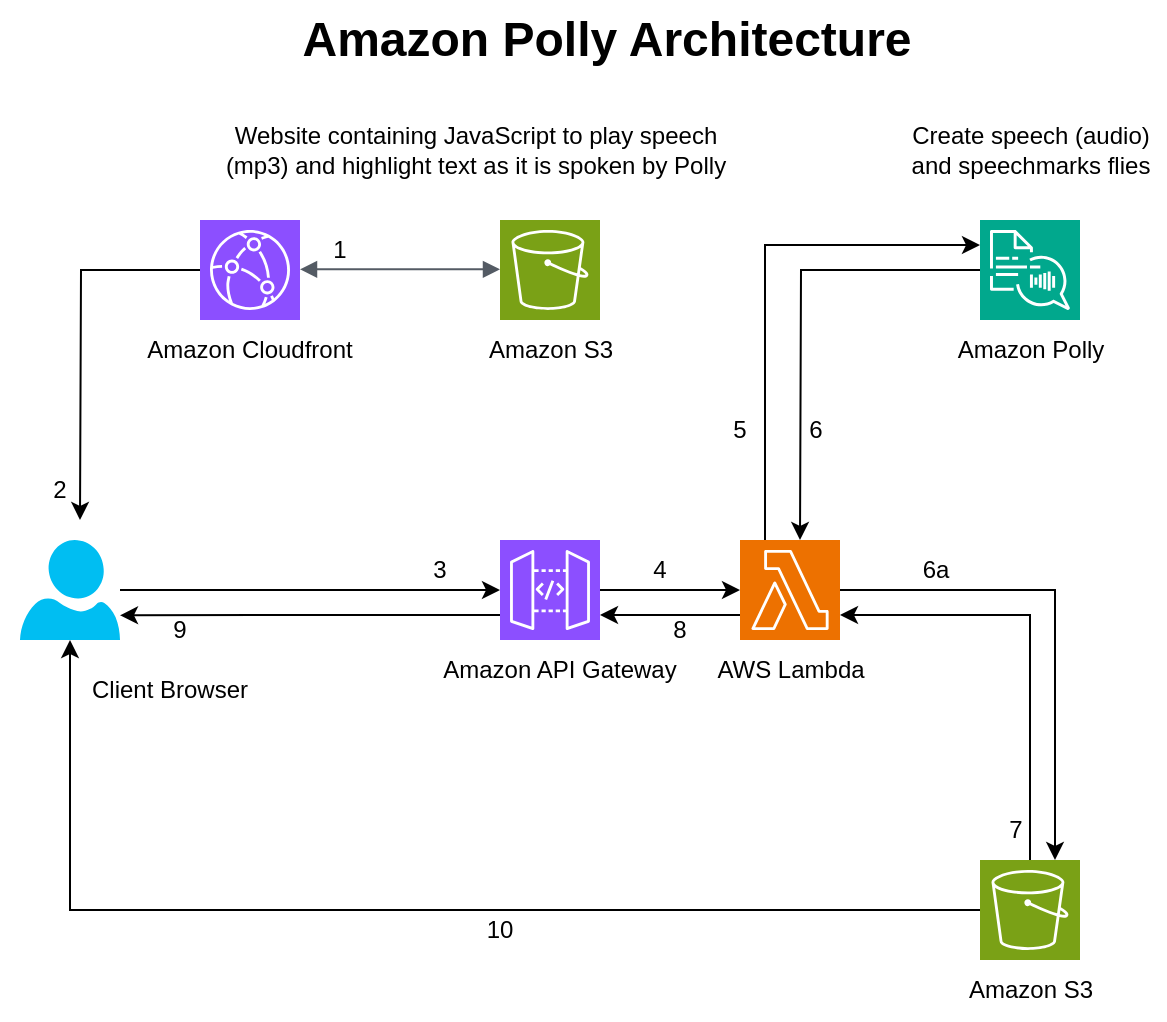 <mxfile version="24.5.3" type="device">
  <diagram name="Page-1" id="3fGj7wgwwwRA7Grm8IMo">
    <mxGraphModel dx="956" dy="1684" grid="1" gridSize="10" guides="1" tooltips="1" connect="1" arrows="1" fold="1" page="1" pageScale="1" pageWidth="827" pageHeight="1169" math="0" shadow="0">
      <root>
        <mxCell id="0" />
        <mxCell id="1" parent="0" />
        <mxCell id="iroVQ7eDCz7pQ2C9XjWJ-10" style="edgeStyle=orthogonalEdgeStyle;rounded=0;orthogonalLoop=1;jettySize=auto;html=1;" edge="1" parent="1" source="iroVQ7eDCz7pQ2C9XjWJ-1">
          <mxGeometry relative="1" as="geometry">
            <mxPoint x="140" y="220" as="targetPoint" />
          </mxGeometry>
        </mxCell>
        <mxCell id="iroVQ7eDCz7pQ2C9XjWJ-1" value="" style="sketch=0;points=[[0,0,0],[0.25,0,0],[0.5,0,0],[0.75,0,0],[1,0,0],[0,1,0],[0.25,1,0],[0.5,1,0],[0.75,1,0],[1,1,0],[0,0.25,0],[0,0.5,0],[0,0.75,0],[1,0.25,0],[1,0.5,0],[1,0.75,0]];outlineConnect=0;fontColor=#232F3E;fillColor=#8C4FFF;strokeColor=#ffffff;dashed=0;verticalLabelPosition=bottom;verticalAlign=top;align=center;html=1;fontSize=12;fontStyle=0;aspect=fixed;shape=mxgraph.aws4.resourceIcon;resIcon=mxgraph.aws4.cloudfront;" vertex="1" parent="1">
          <mxGeometry x="200" y="70" width="50" height="50" as="geometry" />
        </mxCell>
        <mxCell id="iroVQ7eDCz7pQ2C9XjWJ-2" value="" style="sketch=0;points=[[0,0,0],[0.25,0,0],[0.5,0,0],[0.75,0,0],[1,0,0],[0,1,0],[0.25,1,0],[0.5,1,0],[0.75,1,0],[1,1,0],[0,0.25,0],[0,0.5,0],[0,0.75,0],[1,0.25,0],[1,0.5,0],[1,0.75,0]];outlineConnect=0;fontColor=#232F3E;fillColor=#7AA116;strokeColor=#ffffff;dashed=0;verticalLabelPosition=bottom;verticalAlign=top;align=center;html=1;fontSize=12;fontStyle=0;aspect=fixed;shape=mxgraph.aws4.resourceIcon;resIcon=mxgraph.aws4.s3;" vertex="1" parent="1">
          <mxGeometry x="350" y="70" width="50" height="50" as="geometry" />
        </mxCell>
        <mxCell id="iroVQ7eDCz7pQ2C9XjWJ-3" value="" style="sketch=0;points=[[0,0,0],[0.25,0,0],[0.5,0,0],[0.75,0,0],[1,0,0],[0,1,0],[0.25,1,0],[0.5,1,0],[0.75,1,0],[1,1,0],[0,0.25,0],[0,0.5,0],[0,0.75,0],[1,0.25,0],[1,0.5,0],[1,0.75,0]];outlineConnect=0;fontColor=#232F3E;fillColor=#8C4FFF;strokeColor=#ffffff;dashed=0;verticalLabelPosition=bottom;verticalAlign=top;align=center;html=1;fontSize=12;fontStyle=0;aspect=fixed;shape=mxgraph.aws4.resourceIcon;resIcon=mxgraph.aws4.api_gateway;" vertex="1" parent="1">
          <mxGeometry x="350" y="230" width="50" height="50" as="geometry" />
        </mxCell>
        <mxCell id="iroVQ7eDCz7pQ2C9XjWJ-5" value="" style="sketch=0;points=[[0,0,0],[0.25,0,0],[0.5,0,0],[0.75,0,0],[1,0,0],[0,1,0],[0.25,1,0],[0.5,1,0],[0.75,1,0],[1,1,0],[0,0.25,0],[0,0.5,0],[0,0.75,0],[1,0.25,0],[1,0.5,0],[1,0.75,0]];outlineConnect=0;fontColor=#232F3E;fillColor=#ED7100;strokeColor=#ffffff;dashed=0;verticalLabelPosition=bottom;verticalAlign=top;align=center;html=1;fontSize=12;fontStyle=0;aspect=fixed;shape=mxgraph.aws4.resourceIcon;resIcon=mxgraph.aws4.lambda;" vertex="1" parent="1">
          <mxGeometry x="470" y="230" width="50" height="50" as="geometry" />
        </mxCell>
        <mxCell id="iroVQ7eDCz7pQ2C9XjWJ-6" value="" style="sketch=0;points=[[0,0,0],[0.25,0,0],[0.5,0,0],[0.75,0,0],[1,0,0],[0,1,0],[0.25,1,0],[0.5,1,0],[0.75,1,0],[1,1,0],[0,0.25,0],[0,0.5,0],[0,0.75,0],[1,0.25,0],[1,0.5,0],[1,0.75,0]];outlineConnect=0;fontColor=#232F3E;fillColor=#7AA116;strokeColor=#ffffff;dashed=0;verticalLabelPosition=bottom;verticalAlign=top;align=center;html=1;fontSize=12;fontStyle=0;aspect=fixed;shape=mxgraph.aws4.resourceIcon;resIcon=mxgraph.aws4.s3;" vertex="1" parent="1">
          <mxGeometry x="590" y="390" width="50" height="50" as="geometry" />
        </mxCell>
        <mxCell id="iroVQ7eDCz7pQ2C9XjWJ-7" value="" style="verticalLabelPosition=bottom;html=1;verticalAlign=top;align=center;strokeColor=none;fillColor=#00BEF2;shape=mxgraph.azure.user;" vertex="1" parent="1">
          <mxGeometry x="110" y="230" width="50" height="50" as="geometry" />
        </mxCell>
        <mxCell id="iroVQ7eDCz7pQ2C9XjWJ-12" style="edgeStyle=orthogonalEdgeStyle;rounded=0;orthogonalLoop=1;jettySize=auto;html=1;entryX=0;entryY=0.5;entryDx=0;entryDy=0;entryPerimeter=0;" edge="1" parent="1" source="iroVQ7eDCz7pQ2C9XjWJ-7" target="iroVQ7eDCz7pQ2C9XjWJ-3">
          <mxGeometry relative="1" as="geometry" />
        </mxCell>
        <mxCell id="iroVQ7eDCz7pQ2C9XjWJ-13" style="edgeStyle=orthogonalEdgeStyle;rounded=0;orthogonalLoop=1;jettySize=auto;html=1;exitX=0;exitY=0.75;exitDx=0;exitDy=0;exitPerimeter=0;entryX=1;entryY=0.753;entryDx=0;entryDy=0;entryPerimeter=0;" edge="1" parent="1" source="iroVQ7eDCz7pQ2C9XjWJ-3" target="iroVQ7eDCz7pQ2C9XjWJ-7">
          <mxGeometry relative="1" as="geometry" />
        </mxCell>
        <mxCell id="iroVQ7eDCz7pQ2C9XjWJ-14" style="edgeStyle=orthogonalEdgeStyle;rounded=0;orthogonalLoop=1;jettySize=auto;html=1;entryX=0;entryY=0.5;entryDx=0;entryDy=0;entryPerimeter=0;" edge="1" parent="1" source="iroVQ7eDCz7pQ2C9XjWJ-3" target="iroVQ7eDCz7pQ2C9XjWJ-5">
          <mxGeometry relative="1" as="geometry" />
        </mxCell>
        <mxCell id="iroVQ7eDCz7pQ2C9XjWJ-15" style="edgeStyle=orthogonalEdgeStyle;rounded=0;orthogonalLoop=1;jettySize=auto;html=1;exitX=0;exitY=0.75;exitDx=0;exitDy=0;exitPerimeter=0;entryX=1;entryY=0.75;entryDx=0;entryDy=0;entryPerimeter=0;" edge="1" parent="1" source="iroVQ7eDCz7pQ2C9XjWJ-5" target="iroVQ7eDCz7pQ2C9XjWJ-3">
          <mxGeometry relative="1" as="geometry" />
        </mxCell>
        <mxCell id="iroVQ7eDCz7pQ2C9XjWJ-21" value="" style="sketch=0;points=[[0,0,0],[0.25,0,0],[0.5,0,0],[0.75,0,0],[1,0,0],[0,1,0],[0.25,1,0],[0.5,1,0],[0.75,1,0],[1,1,0],[0,0.25,0],[0,0.5,0],[0,0.75,0],[1,0.25,0],[1,0.5,0],[1,0.75,0]];outlineConnect=0;fontColor=#232F3E;fillColor=#01A88D;strokeColor=#ffffff;dashed=0;verticalLabelPosition=bottom;verticalAlign=top;align=center;html=1;fontSize=12;fontStyle=0;aspect=fixed;shape=mxgraph.aws4.resourceIcon;resIcon=mxgraph.aws4.polly;" vertex="1" parent="1">
          <mxGeometry x="590" y="70" width="50" height="50" as="geometry" />
        </mxCell>
        <mxCell id="iroVQ7eDCz7pQ2C9XjWJ-22" style="edgeStyle=orthogonalEdgeStyle;rounded=0;orthogonalLoop=1;jettySize=auto;html=1;exitX=0.25;exitY=0;exitDx=0;exitDy=0;exitPerimeter=0;entryX=0;entryY=0.25;entryDx=0;entryDy=0;entryPerimeter=0;" edge="1" parent="1" source="iroVQ7eDCz7pQ2C9XjWJ-5" target="iroVQ7eDCz7pQ2C9XjWJ-21">
          <mxGeometry relative="1" as="geometry" />
        </mxCell>
        <mxCell id="iroVQ7eDCz7pQ2C9XjWJ-23" style="edgeStyle=orthogonalEdgeStyle;rounded=0;orthogonalLoop=1;jettySize=auto;html=1;" edge="1" parent="1" source="iroVQ7eDCz7pQ2C9XjWJ-21">
          <mxGeometry relative="1" as="geometry">
            <mxPoint x="500" y="230" as="targetPoint" />
          </mxGeometry>
        </mxCell>
        <mxCell id="iroVQ7eDCz7pQ2C9XjWJ-26" style="edgeStyle=orthogonalEdgeStyle;rounded=0;orthogonalLoop=1;jettySize=auto;html=1;exitX=1;exitY=0.5;exitDx=0;exitDy=0;exitPerimeter=0;entryX=0.75;entryY=0;entryDx=0;entryDy=0;entryPerimeter=0;" edge="1" parent="1" source="iroVQ7eDCz7pQ2C9XjWJ-5" target="iroVQ7eDCz7pQ2C9XjWJ-6">
          <mxGeometry relative="1" as="geometry" />
        </mxCell>
        <mxCell id="iroVQ7eDCz7pQ2C9XjWJ-27" style="edgeStyle=orthogonalEdgeStyle;rounded=0;orthogonalLoop=1;jettySize=auto;html=1;exitX=0.5;exitY=0;exitDx=0;exitDy=0;exitPerimeter=0;entryX=1;entryY=0.75;entryDx=0;entryDy=0;entryPerimeter=0;" edge="1" parent="1" source="iroVQ7eDCz7pQ2C9XjWJ-6" target="iroVQ7eDCz7pQ2C9XjWJ-5">
          <mxGeometry relative="1" as="geometry" />
        </mxCell>
        <mxCell id="iroVQ7eDCz7pQ2C9XjWJ-28" style="edgeStyle=orthogonalEdgeStyle;rounded=0;orthogonalLoop=1;jettySize=auto;html=1;exitX=0;exitY=0.5;exitDx=0;exitDy=0;exitPerimeter=0;entryX=0.5;entryY=1;entryDx=0;entryDy=0;entryPerimeter=0;" edge="1" parent="1" source="iroVQ7eDCz7pQ2C9XjWJ-6" target="iroVQ7eDCz7pQ2C9XjWJ-7">
          <mxGeometry relative="1" as="geometry" />
        </mxCell>
        <mxCell id="iroVQ7eDCz7pQ2C9XjWJ-29" value="" style="edgeStyle=orthogonalEdgeStyle;html=1;endArrow=block;elbow=vertical;startArrow=block;startFill=1;endFill=1;strokeColor=#545B64;rounded=0;" edge="1" parent="1">
          <mxGeometry width="100" relative="1" as="geometry">
            <mxPoint x="250" y="94.67" as="sourcePoint" />
            <mxPoint x="350" y="94.67" as="targetPoint" />
          </mxGeometry>
        </mxCell>
        <mxCell id="iroVQ7eDCz7pQ2C9XjWJ-30" value="Amazon Cloudfront" style="text;html=1;align=center;verticalAlign=middle;whiteSpace=wrap;rounded=0;" vertex="1" parent="1">
          <mxGeometry x="170" y="120" width="110" height="30" as="geometry" />
        </mxCell>
        <mxCell id="iroVQ7eDCz7pQ2C9XjWJ-31" value="Amazon S3" style="text;html=1;align=center;verticalAlign=middle;whiteSpace=wrap;rounded=0;" vertex="1" parent="1">
          <mxGeometry x="337.5" y="120" width="75" height="30" as="geometry" />
        </mxCell>
        <mxCell id="iroVQ7eDCz7pQ2C9XjWJ-32" value="Amazon Polly" style="text;html=1;align=center;verticalAlign=middle;whiteSpace=wrap;rounded=0;" vertex="1" parent="1">
          <mxGeometry x="572.5" y="120" width="85" height="30" as="geometry" />
        </mxCell>
        <mxCell id="iroVQ7eDCz7pQ2C9XjWJ-34" value="Amazon API Gateway" style="text;html=1;align=center;verticalAlign=middle;whiteSpace=wrap;rounded=0;" vertex="1" parent="1">
          <mxGeometry x="320" y="280" width="120" height="30" as="geometry" />
        </mxCell>
        <mxCell id="iroVQ7eDCz7pQ2C9XjWJ-35" value="AWS Lambda" style="text;html=1;align=center;verticalAlign=middle;whiteSpace=wrap;rounded=0;" vertex="1" parent="1">
          <mxGeometry x="452.5" y="280" width="85" height="30" as="geometry" />
        </mxCell>
        <mxCell id="iroVQ7eDCz7pQ2C9XjWJ-36" value="Amazon S3" style="text;html=1;align=center;verticalAlign=middle;whiteSpace=wrap;rounded=0;" vertex="1" parent="1">
          <mxGeometry x="577.5" y="440" width="75" height="30" as="geometry" />
        </mxCell>
        <mxCell id="iroVQ7eDCz7pQ2C9XjWJ-37" value="Client Browser" style="text;html=1;align=center;verticalAlign=middle;whiteSpace=wrap;rounded=0;" vertex="1" parent="1">
          <mxGeometry x="140" y="290" width="90" height="30" as="geometry" />
        </mxCell>
        <mxCell id="iroVQ7eDCz7pQ2C9XjWJ-58" value="&lt;font style=&quot;font-size: 12px;&quot;&gt;Website containing JavaScript to play speech (mp3) and highlight text as it is spoken by Polly&lt;/font&gt;" style="text;html=1;align=center;verticalAlign=middle;whiteSpace=wrap;rounded=0;" vertex="1" parent="1">
          <mxGeometry x="202.5" y="20" width="270" height="30" as="geometry" />
        </mxCell>
        <mxCell id="iroVQ7eDCz7pQ2C9XjWJ-59" value="Create speech (audio) and speechmarks flies" style="text;html=1;align=center;verticalAlign=middle;whiteSpace=wrap;rounded=0;" vertex="1" parent="1">
          <mxGeometry x="547.5" y="20" width="135" height="30" as="geometry" />
        </mxCell>
        <mxCell id="iroVQ7eDCz7pQ2C9XjWJ-60" value="10" style="text;html=1;align=center;verticalAlign=middle;whiteSpace=wrap;rounded=0;" vertex="1" parent="1">
          <mxGeometry x="320" y="410" width="60" height="30" as="geometry" />
        </mxCell>
        <mxCell id="iroVQ7eDCz7pQ2C9XjWJ-61" value="1" style="text;html=1;align=center;verticalAlign=middle;whiteSpace=wrap;rounded=0;" vertex="1" parent="1">
          <mxGeometry x="240" y="70" width="60" height="30" as="geometry" />
        </mxCell>
        <mxCell id="iroVQ7eDCz7pQ2C9XjWJ-62" value="2" style="text;html=1;align=center;verticalAlign=middle;whiteSpace=wrap;rounded=0;" vertex="1" parent="1">
          <mxGeometry x="100" y="190" width="60" height="30" as="geometry" />
        </mxCell>
        <mxCell id="iroVQ7eDCz7pQ2C9XjWJ-63" value="3" style="text;html=1;align=center;verticalAlign=middle;whiteSpace=wrap;rounded=0;" vertex="1" parent="1">
          <mxGeometry x="290" y="230" width="60" height="30" as="geometry" />
        </mxCell>
        <mxCell id="iroVQ7eDCz7pQ2C9XjWJ-64" value="4" style="text;html=1;align=center;verticalAlign=middle;whiteSpace=wrap;rounded=0;" vertex="1" parent="1">
          <mxGeometry x="400" y="230" width="60" height="30" as="geometry" />
        </mxCell>
        <mxCell id="iroVQ7eDCz7pQ2C9XjWJ-65" value="5" style="text;html=1;align=center;verticalAlign=middle;whiteSpace=wrap;rounded=0;" vertex="1" parent="1">
          <mxGeometry x="440" y="160" width="60" height="30" as="geometry" />
        </mxCell>
        <mxCell id="iroVQ7eDCz7pQ2C9XjWJ-66" value="6" style="text;html=1;align=center;verticalAlign=middle;whiteSpace=wrap;rounded=0;" vertex="1" parent="1">
          <mxGeometry x="477.5" y="160" width="60" height="30" as="geometry" />
        </mxCell>
        <mxCell id="iroVQ7eDCz7pQ2C9XjWJ-67" value="6a" style="text;html=1;align=center;verticalAlign=middle;whiteSpace=wrap;rounded=0;" vertex="1" parent="1">
          <mxGeometry x="537.5" y="230" width="60" height="30" as="geometry" />
        </mxCell>
        <mxCell id="iroVQ7eDCz7pQ2C9XjWJ-68" value="7" style="text;html=1;align=center;verticalAlign=middle;whiteSpace=wrap;rounded=0;" vertex="1" parent="1">
          <mxGeometry x="577.5" y="360" width="60" height="30" as="geometry" />
        </mxCell>
        <mxCell id="iroVQ7eDCz7pQ2C9XjWJ-69" value="8" style="text;html=1;align=center;verticalAlign=middle;whiteSpace=wrap;rounded=0;" vertex="1" parent="1">
          <mxGeometry x="410" y="260" width="60" height="30" as="geometry" />
        </mxCell>
        <mxCell id="iroVQ7eDCz7pQ2C9XjWJ-70" value="9" style="text;html=1;align=center;verticalAlign=middle;whiteSpace=wrap;rounded=0;" vertex="1" parent="1">
          <mxGeometry x="160" y="260" width="60" height="30" as="geometry" />
        </mxCell>
        <mxCell id="iroVQ7eDCz7pQ2C9XjWJ-72" value="Amazon Polly Architecture" style="text;strokeColor=none;fillColor=none;html=1;fontSize=24;fontStyle=1;verticalAlign=middle;align=center;" vertex="1" parent="1">
          <mxGeometry x="352.5" y="-40" width="100" height="40" as="geometry" />
        </mxCell>
      </root>
    </mxGraphModel>
  </diagram>
</mxfile>
